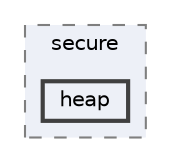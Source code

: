 digraph "D:/Projects/Raspberrypi_pico/pico_freertos_final/freertos_pico2/pico_freertos/FreeRTOS-Kernel/portable/ARMv8M/secure/heap"
{
 // LATEX_PDF_SIZE
  bgcolor="transparent";
  edge [fontname=Helvetica,fontsize=10,labelfontname=Helvetica,labelfontsize=10];
  node [fontname=Helvetica,fontsize=10,shape=box,height=0.2,width=0.4];
  compound=true
  subgraph clusterdir_bd0c2fd1853380551c6769b64d660369 {
    graph [ bgcolor="#edf0f7", pencolor="grey50", label="secure", fontname=Helvetica,fontsize=10 style="filled,dashed", URL="dir_bd0c2fd1853380551c6769b64d660369.html",tooltip=""]
  dir_aa69ad984ecb0b1c8480966bd016a436 [label="heap", fillcolor="#edf0f7", color="grey25", style="filled,bold", URL="dir_aa69ad984ecb0b1c8480966bd016a436.html",tooltip=""];
  }
}
